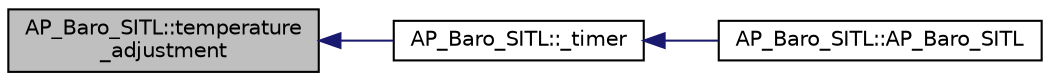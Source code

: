 digraph "AP_Baro_SITL::temperature_adjustment"
{
 // INTERACTIVE_SVG=YES
  edge [fontname="Helvetica",fontsize="10",labelfontname="Helvetica",labelfontsize="10"];
  node [fontname="Helvetica",fontsize="10",shape=record];
  rankdir="LR";
  Node1 [label="AP_Baro_SITL::temperature\l_adjustment",height=0.2,width=0.4,color="black", fillcolor="grey75", style="filled", fontcolor="black"];
  Node1 -> Node2 [dir="back",color="midnightblue",fontsize="10",style="solid",fontname="Helvetica"];
  Node2 [label="AP_Baro_SITL::_timer",height=0.2,width=0.4,color="black", fillcolor="white", style="filled",URL="$classAP__Baro__SITL.html#a4410046511a908517752e4244eef988b"];
  Node2 -> Node3 [dir="back",color="midnightblue",fontsize="10",style="solid",fontname="Helvetica"];
  Node3 [label="AP_Baro_SITL::AP_Baro_SITL",height=0.2,width=0.4,color="black", fillcolor="white", style="filled",URL="$classAP__Baro__SITL.html#a3a04e9a90eb59001600ab669053157cc"];
}
